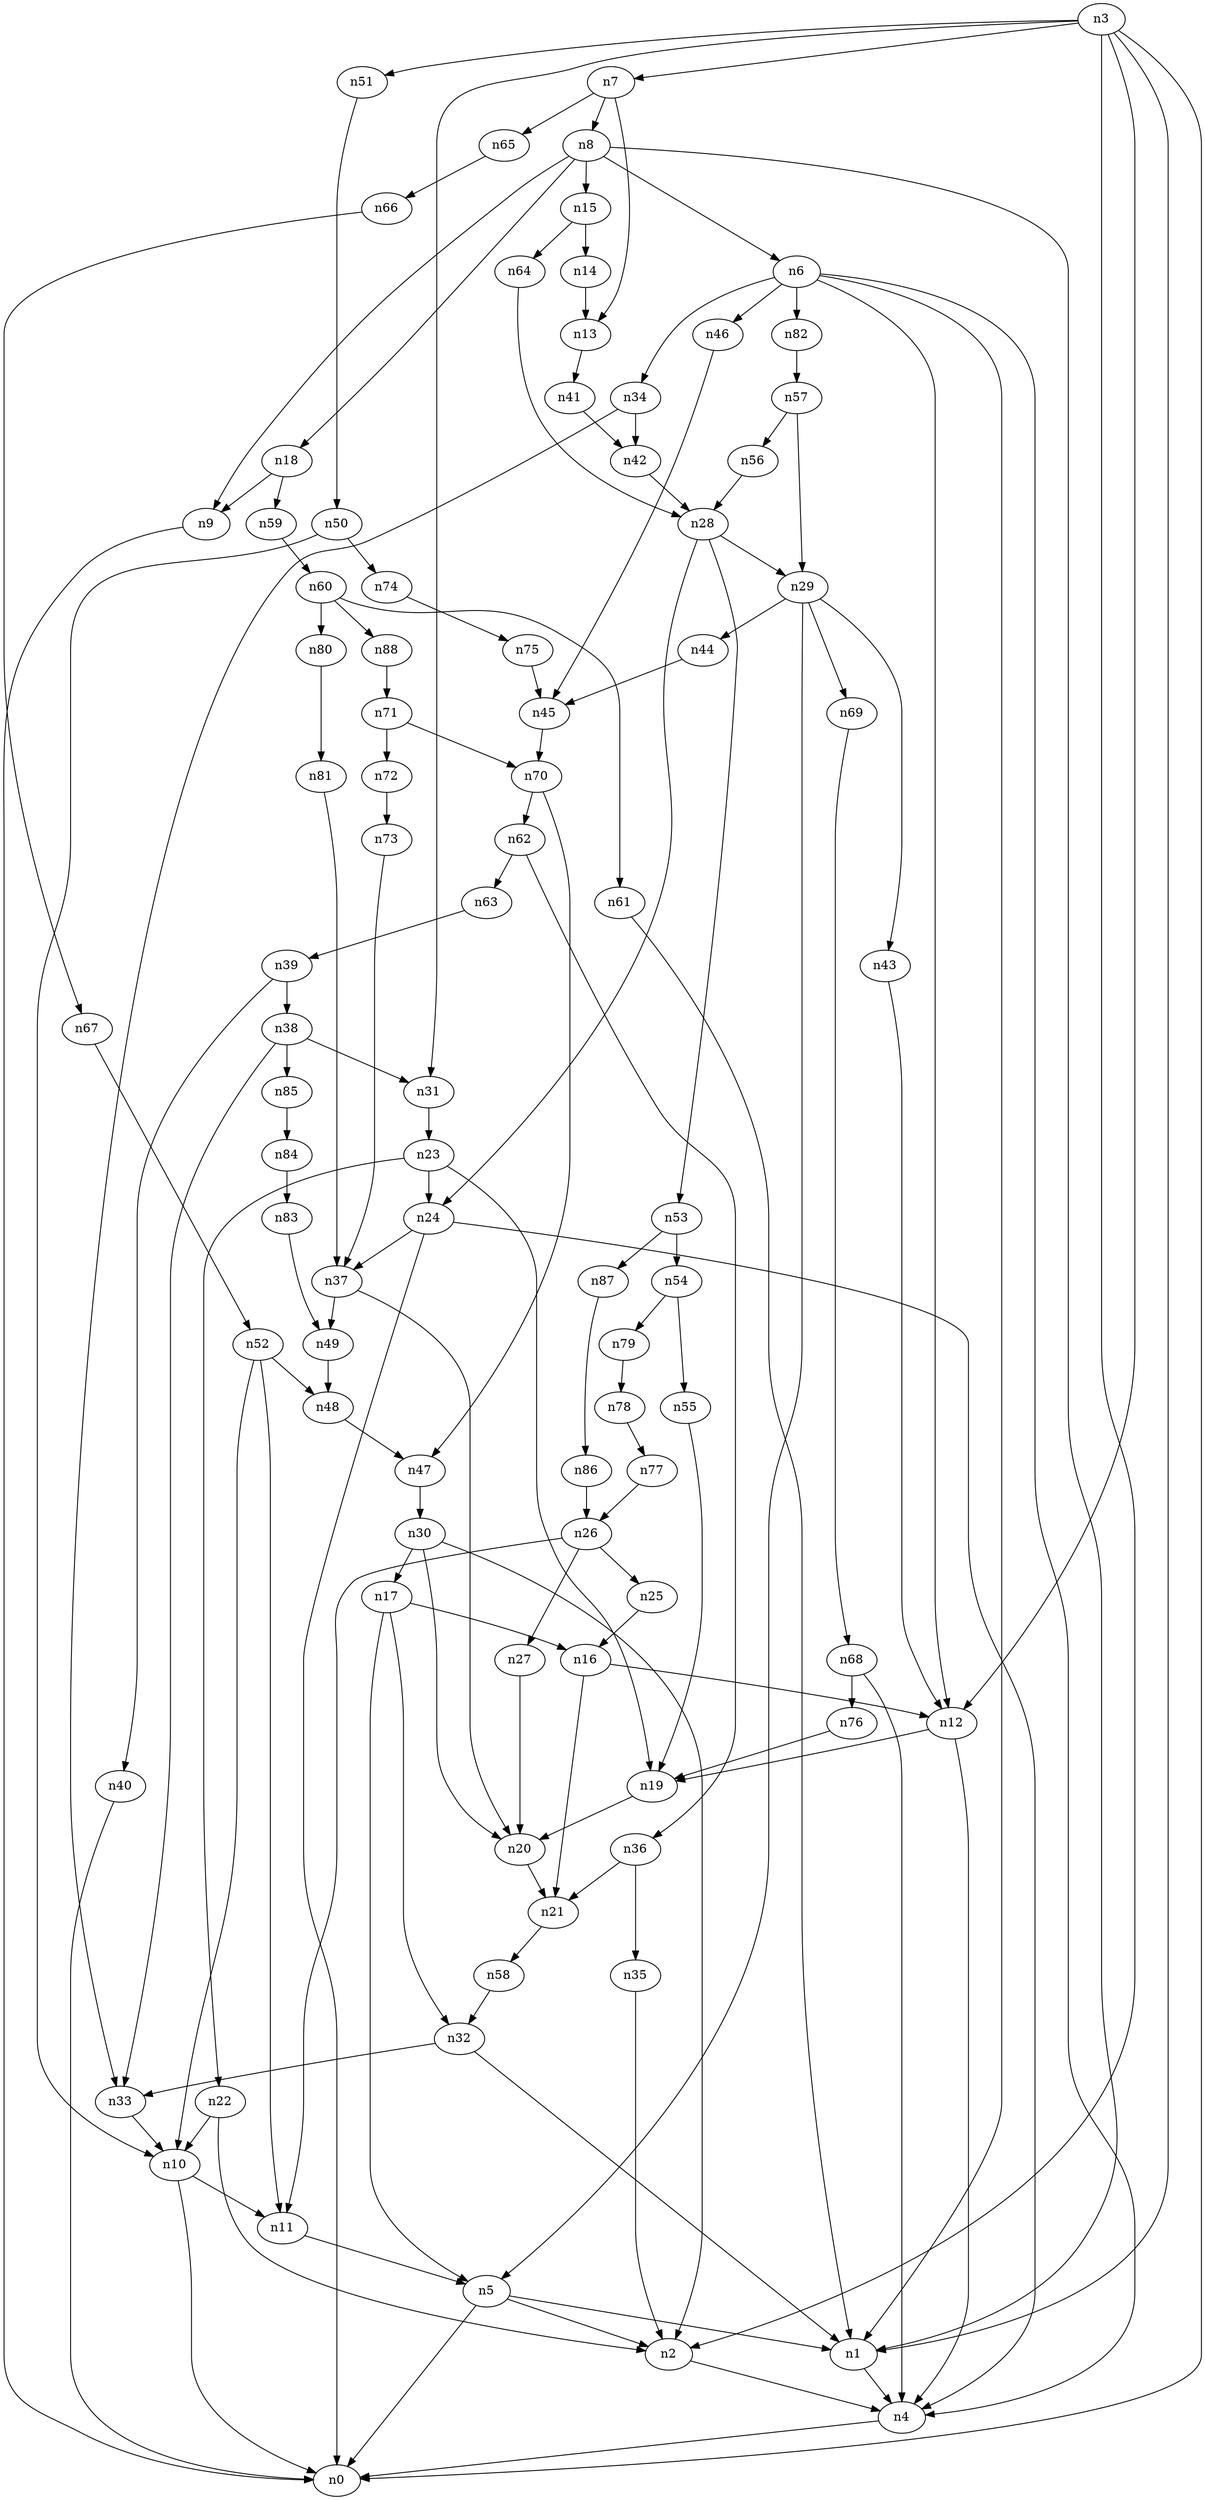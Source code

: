 digraph G {
	n1 -> n4	 [_graphml_id=e4];
	n2 -> n4	 [_graphml_id=e7];
	n3 -> n0	 [_graphml_id=e0];
	n3 -> n1	 [_graphml_id=e3];
	n3 -> n2	 [_graphml_id=e6];
	n3 -> n7	 [_graphml_id=e11];
	n3 -> n12	 [_graphml_id=e18];
	n3 -> n31	 [_graphml_id=e52];
	n3 -> n51	 [_graphml_id=e84];
	n4 -> n0	 [_graphml_id=e1];
	n5 -> n0	 [_graphml_id=e2];
	n5 -> n1	 [_graphml_id=e5];
	n5 -> n2	 [_graphml_id=e8];
	n6 -> n1	 [_graphml_id=e9];
	n6 -> n4	 [_graphml_id=e10];
	n6 -> n12	 [_graphml_id=e31];
	n6 -> n34	 [_graphml_id=e57];
	n6 -> n46	 [_graphml_id=e77];
	n6 -> n82	 [_graphml_id=e136];
	n7 -> n8	 [_graphml_id=e12];
	n7 -> n13	 [_graphml_id=e22];
	n7 -> n65	 [_graphml_id=e108];
	n8 -> n1	 [_graphml_id=e20];
	n8 -> n6	 [_graphml_id=e21];
	n8 -> n9	 [_graphml_id=e13];
	n8 -> n15	 [_graphml_id=e25];
	n8 -> n18	 [_graphml_id=e30];
	n9 -> n0	 [_graphml_id=e14];
	n10 -> n0	 [_graphml_id=e15];
	n10 -> n11	 [_graphml_id=e16];
	n11 -> n5	 [_graphml_id=e17];
	n12 -> n4	 [_graphml_id=e19];
	n12 -> n19	 [_graphml_id=e32];
	n13 -> n41	 [_graphml_id=e68];
	n14 -> n13	 [_graphml_id=e23];
	n15 -> n14	 [_graphml_id=e24];
	n15 -> n64	 [_graphml_id=e105];
	n16 -> n12	 [_graphml_id=e26];
	n16 -> n21	 [_graphml_id=e35];
	n17 -> n5	 [_graphml_id=e28];
	n17 -> n16	 [_graphml_id=e27];
	n17 -> n32	 [_graphml_id=e107];
	n18 -> n9	 [_graphml_id=e29];
	n18 -> n59	 [_graphml_id=e98];
	n19 -> n20	 [_graphml_id=e33];
	n20 -> n21	 [_graphml_id=e34];
	n21 -> n58	 [_graphml_id=e95];
	n22 -> n2	 [_graphml_id=e36];
	n22 -> n10	 [_graphml_id=e117];
	n23 -> n19	 [_graphml_id=e38];
	n23 -> n22	 [_graphml_id=e37];
	n23 -> n24	 [_graphml_id=e39];
	n24 -> n0	 [_graphml_id=e41];
	n24 -> n4	 [_graphml_id=e40];
	n24 -> n37	 [_graphml_id=e62];
	n25 -> n16	 [_graphml_id=e42];
	n26 -> n11	 [_graphml_id=e53];
	n26 -> n25	 [_graphml_id=e43];
	n26 -> n27	 [_graphml_id=e44];
	n27 -> n20	 [_graphml_id=e45];
	n28 -> n24	 [_graphml_id=e46];
	n28 -> n29	 [_graphml_id=e47];
	n28 -> n53	 [_graphml_id=e88];
	n29 -> n5	 [_graphml_id=e48];
	n29 -> n43	 [_graphml_id=e71];
	n29 -> n44	 [_graphml_id=e74];
	n29 -> n69	 [_graphml_id=e114];
	n30 -> n2	 [_graphml_id=e97];
	n30 -> n17	 [_graphml_id=e49];
	n30 -> n20	 [_graphml_id=e50];
	n31 -> n23	 [_graphml_id=e51];
	n32 -> n1	 [_graphml_id=e54];
	n32 -> n33	 [_graphml_id=e55];
	n33 -> n10	 [_graphml_id=e63];
	n34 -> n33	 [_graphml_id=e56];
	n34 -> n42	 [_graphml_id=e87];
	n35 -> n2	 [_graphml_id=e58];
	n36 -> n21	 [_graphml_id=e60];
	n36 -> n35	 [_graphml_id=e59];
	n37 -> n20	 [_graphml_id=e61];
	n37 -> n49	 [_graphml_id=e81];
	n38 -> n31	 [_graphml_id=e73];
	n38 -> n33	 [_graphml_id=e64];
	n38 -> n85	 [_graphml_id=e141];
	n39 -> n38	 [_graphml_id=e65];
	n39 -> n40	 [_graphml_id=e66];
	n40 -> n0	 [_graphml_id=e67];
	n41 -> n42	 [_graphml_id=e69];
	n42 -> n28	 [_graphml_id=e70];
	n43 -> n12	 [_graphml_id=e72];
	n44 -> n45	 [_graphml_id=e75];
	n45 -> n70	 [_graphml_id=e115];
	n46 -> n45	 [_graphml_id=e76];
	n47 -> n30	 [_graphml_id=e78];
	n48 -> n47	 [_graphml_id=e79];
	n49 -> n48	 [_graphml_id=e80];
	n50 -> n10	 [_graphml_id=e82];
	n50 -> n74	 [_graphml_id=e122];
	n51 -> n50	 [_graphml_id=e83];
	n52 -> n10	 [_graphml_id=e127];
	n52 -> n11	 [_graphml_id=e85];
	n52 -> n48	 [_graphml_id=e86];
	n53 -> n54	 [_graphml_id=e89];
	n53 -> n87	 [_graphml_id=e144];
	n54 -> n55	 [_graphml_id=e90];
	n54 -> n79	 [_graphml_id=e131];
	n55 -> n19	 [_graphml_id=e91];
	n56 -> n28	 [_graphml_id=e92];
	n57 -> n29	 [_graphml_id=e94];
	n57 -> n56	 [_graphml_id=e93];
	n58 -> n32	 [_graphml_id=e96];
	n59 -> n60	 [_graphml_id=e99];
	n60 -> n61	 [_graphml_id=e100];
	n60 -> n80	 [_graphml_id=e132];
	n60 -> n88	 [_graphml_id=e146];
	n61 -> n1	 [_graphml_id=e101];
	n62 -> n36	 [_graphml_id=e102];
	n62 -> n63	 [_graphml_id=e103];
	n63 -> n39	 [_graphml_id=e104];
	n64 -> n28	 [_graphml_id=e106];
	n65 -> n66	 [_graphml_id=e109];
	n66 -> n67	 [_graphml_id=e110];
	n67 -> n52	 [_graphml_id=e111];
	n68 -> n4	 [_graphml_id=e112];
	n68 -> n76	 [_graphml_id=e126];
	n69 -> n68	 [_graphml_id=e113];
	n70 -> n47	 [_graphml_id=e137];
	n70 -> n62	 [_graphml_id=e116];
	n71 -> n70	 [_graphml_id=e118];
	n71 -> n72	 [_graphml_id=e119];
	n72 -> n73	 [_graphml_id=e120];
	n73 -> n37	 [_graphml_id=e121];
	n74 -> n75	 [_graphml_id=e123];
	n75 -> n45	 [_graphml_id=e124];
	n76 -> n19	 [_graphml_id=e125];
	n77 -> n26	 [_graphml_id=e128];
	n78 -> n77	 [_graphml_id=e129];
	n79 -> n78	 [_graphml_id=e130];
	n80 -> n81	 [_graphml_id=e133];
	n81 -> n37	 [_graphml_id=e134];
	n82 -> n57	 [_graphml_id=e135];
	n83 -> n49	 [_graphml_id=e138];
	n84 -> n83	 [_graphml_id=e139];
	n85 -> n84	 [_graphml_id=e140];
	n86 -> n26	 [_graphml_id=e142];
	n87 -> n86	 [_graphml_id=e143];
	n88 -> n71	 [_graphml_id=e145];
}

